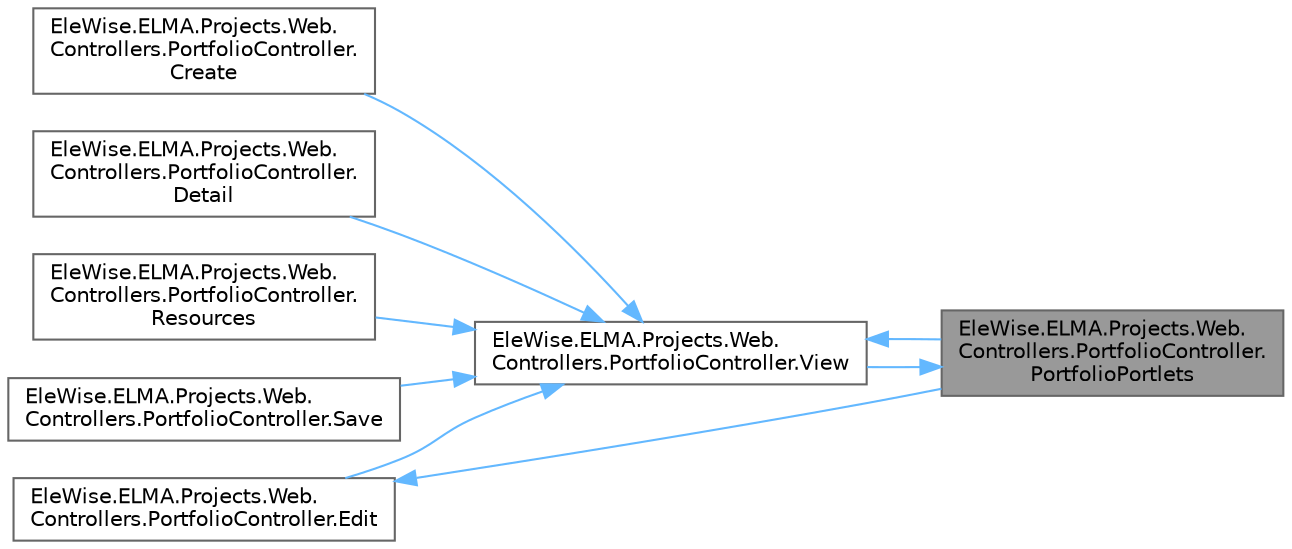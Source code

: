 digraph "EleWise.ELMA.Projects.Web.Controllers.PortfolioController.PortfolioPortlets"
{
 // LATEX_PDF_SIZE
  bgcolor="transparent";
  edge [fontname=Helvetica,fontsize=10,labelfontname=Helvetica,labelfontsize=10];
  node [fontname=Helvetica,fontsize=10,shape=box,height=0.2,width=0.4];
  rankdir="RL";
  Node1 [id="Node000001",label="EleWise.ELMA.Projects.Web.\lControllers.PortfolioController.\lPortfolioPortlets",height=0.2,width=0.4,color="gray40", fillcolor="grey60", style="filled", fontcolor="black",tooltip=" "];
  Node1 -> Node2 [id="edge1_Node000001_Node000002",dir="back",color="steelblue1",style="solid",tooltip=" "];
  Node2 [id="Node000002",label="EleWise.ELMA.Projects.Web.\lControllers.PortfolioController.View",height=0.2,width=0.4,color="grey40", fillcolor="white", style="filled",URL="$class_ele_wise_1_1_e_l_m_a_1_1_projects_1_1_web_1_1_controllers_1_1_portfolio_controller.html#aee594c2dc84cf5c01b0100bf0a050224",tooltip="Просмотр портфеля проектов"];
  Node2 -> Node3 [id="edge2_Node000002_Node000003",dir="back",color="steelblue1",style="solid",tooltip=" "];
  Node3 [id="Node000003",label="EleWise.ELMA.Projects.Web.\lControllers.PortfolioController.\lCreate",height=0.2,width=0.4,color="grey40", fillcolor="white", style="filled",URL="$class_ele_wise_1_1_e_l_m_a_1_1_projects_1_1_web_1_1_controllers_1_1_portfolio_controller.html#a8dc745d39023996b6f44ca2bd5a54e16",tooltip="Создать портфель проектов"];
  Node2 -> Node4 [id="edge3_Node000002_Node000004",dir="back",color="steelblue1",style="solid",tooltip=" "];
  Node4 [id="Node000004",label="EleWise.ELMA.Projects.Web.\lControllers.PortfolioController.\lDetail",height=0.2,width=0.4,color="grey40", fillcolor="white", style="filled",URL="$class_ele_wise_1_1_e_l_m_a_1_1_projects_1_1_web_1_1_controllers_1_1_portfolio_controller.html#a254836bb092fbbb6e7e1fedf15693f44",tooltip="Страница детальной информации о портфеле проектов"];
  Node2 -> Node5 [id="edge4_Node000002_Node000005",dir="back",color="steelblue1",style="solid",tooltip=" "];
  Node5 [id="Node000005",label="EleWise.ELMA.Projects.Web.\lControllers.PortfolioController.Edit",height=0.2,width=0.4,color="grey40", fillcolor="white", style="filled",URL="$class_ele_wise_1_1_e_l_m_a_1_1_projects_1_1_web_1_1_controllers_1_1_portfolio_controller.html#a7ef51b86c3af0e84a54d511f88079d3a",tooltip="Страница редактирования портфеля"];
  Node5 -> Node1 [id="edge5_Node000005_Node000001",dir="back",color="steelblue1",style="solid",tooltip=" "];
  Node2 -> Node1 [id="edge6_Node000002_Node000001",dir="back",color="steelblue1",style="solid",tooltip=" "];
  Node2 -> Node6 [id="edge7_Node000002_Node000006",dir="back",color="steelblue1",style="solid",tooltip=" "];
  Node6 [id="Node000006",label="EleWise.ELMA.Projects.Web.\lControllers.PortfolioController.\lResources",height=0.2,width=0.4,color="grey40", fillcolor="white", style="filled",URL="$class_ele_wise_1_1_e_l_m_a_1_1_projects_1_1_web_1_1_controllers_1_1_portfolio_controller.html#a71edb8b1b34d6b43a8c2c82ceccaca98",tooltip="Ресурсы портфеля"];
  Node2 -> Node7 [id="edge8_Node000002_Node000007",dir="back",color="steelblue1",style="solid",tooltip=" "];
  Node7 [id="Node000007",label="EleWise.ELMA.Projects.Web.\lControllers.PortfolioController.Save",height=0.2,width=0.4,color="grey40", fillcolor="white", style="filled",URL="$class_ele_wise_1_1_e_l_m_a_1_1_projects_1_1_web_1_1_controllers_1_1_portfolio_controller.html#a525f019ac6f192ead0c572515f7cc609",tooltip="Сохранить портфель проектов"];
}
